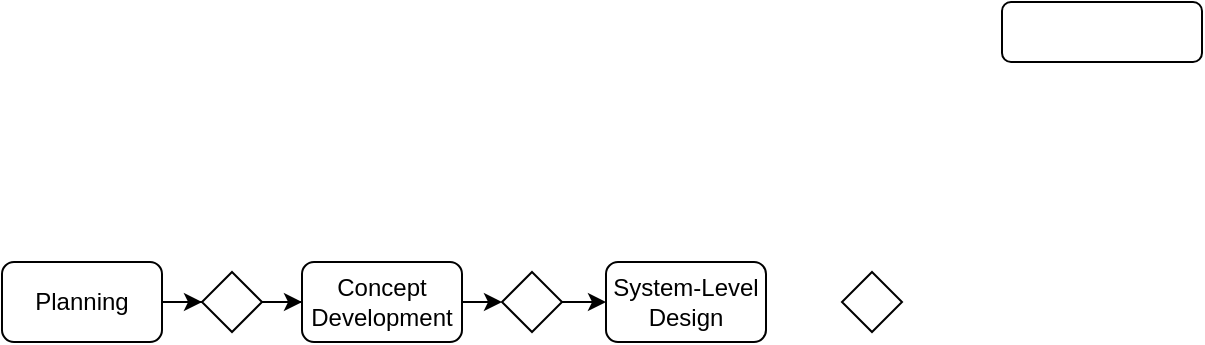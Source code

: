 <mxfile version="20.2.6" type="github">
  <diagram id="t1NeTvVZrEcvBJN6RzQX" name="Halaman-1">
    <mxGraphModel dx="782" dy="716" grid="1" gridSize="10" guides="1" tooltips="1" connect="1" arrows="1" fold="1" page="1" pageScale="1" pageWidth="827" pageHeight="1169" math="0" shadow="0">
      <root>
        <mxCell id="0" />
        <mxCell id="1" parent="0" />
        <mxCell id="wmpTuMGO6DWe7OvzIVpt-3" value="" style="edgeStyle=orthogonalEdgeStyle;rounded=0;orthogonalLoop=1;jettySize=auto;html=1;" edge="1" parent="1" source="wmpTuMGO6DWe7OvzIVpt-1" target="wmpTuMGO6DWe7OvzIVpt-2">
          <mxGeometry relative="1" as="geometry" />
        </mxCell>
        <mxCell id="wmpTuMGO6DWe7OvzIVpt-1" value="Planning" style="rounded=1;whiteSpace=wrap;html=1;" vertex="1" parent="1">
          <mxGeometry x="50" y="230" width="80" height="40" as="geometry" />
        </mxCell>
        <mxCell id="wmpTuMGO6DWe7OvzIVpt-5" value="" style="edgeStyle=orthogonalEdgeStyle;rounded=0;orthogonalLoop=1;jettySize=auto;html=1;" edge="1" parent="1" source="wmpTuMGO6DWe7OvzIVpt-2" target="wmpTuMGO6DWe7OvzIVpt-4">
          <mxGeometry relative="1" as="geometry" />
        </mxCell>
        <mxCell id="wmpTuMGO6DWe7OvzIVpt-2" value="" style="rhombus;whiteSpace=wrap;html=1;" vertex="1" parent="1">
          <mxGeometry x="150" y="235" width="30" height="30" as="geometry" />
        </mxCell>
        <mxCell id="wmpTuMGO6DWe7OvzIVpt-9" value="" style="edgeStyle=orthogonalEdgeStyle;rounded=0;orthogonalLoop=1;jettySize=auto;html=1;" edge="1" parent="1" source="wmpTuMGO6DWe7OvzIVpt-4">
          <mxGeometry relative="1" as="geometry">
            <mxPoint x="300" y="250" as="targetPoint" />
          </mxGeometry>
        </mxCell>
        <mxCell id="wmpTuMGO6DWe7OvzIVpt-4" value="Concept Development" style="rounded=1;whiteSpace=wrap;html=1;" vertex="1" parent="1">
          <mxGeometry x="200" y="230" width="80" height="40" as="geometry" />
        </mxCell>
        <mxCell id="wmpTuMGO6DWe7OvzIVpt-8" value="System-Level Design" style="rounded=1;whiteSpace=wrap;html=1;" vertex="1" parent="1">
          <mxGeometry x="352" y="230" width="80" height="40" as="geometry" />
        </mxCell>
        <mxCell id="wmpTuMGO6DWe7OvzIVpt-11" value="" style="edgeStyle=orthogonalEdgeStyle;rounded=0;orthogonalLoop=1;jettySize=auto;html=1;" edge="1" parent="1" source="wmpTuMGO6DWe7OvzIVpt-10" target="wmpTuMGO6DWe7OvzIVpt-8">
          <mxGeometry relative="1" as="geometry" />
        </mxCell>
        <mxCell id="wmpTuMGO6DWe7OvzIVpt-10" value="" style="rhombus;whiteSpace=wrap;html=1;" vertex="1" parent="1">
          <mxGeometry x="300" y="235" width="30" height="30" as="geometry" />
        </mxCell>
        <mxCell id="wmpTuMGO6DWe7OvzIVpt-12" value="" style="rhombus;whiteSpace=wrap;html=1;" vertex="1" parent="1">
          <mxGeometry x="470" y="235" width="30" height="30" as="geometry" />
        </mxCell>
        <mxCell id="wmpTuMGO6DWe7OvzIVpt-13" value="" style="rounded=1;whiteSpace=wrap;html=1;" vertex="1" parent="1">
          <mxGeometry x="550" y="100" width="100" height="30" as="geometry" />
        </mxCell>
      </root>
    </mxGraphModel>
  </diagram>
</mxfile>
